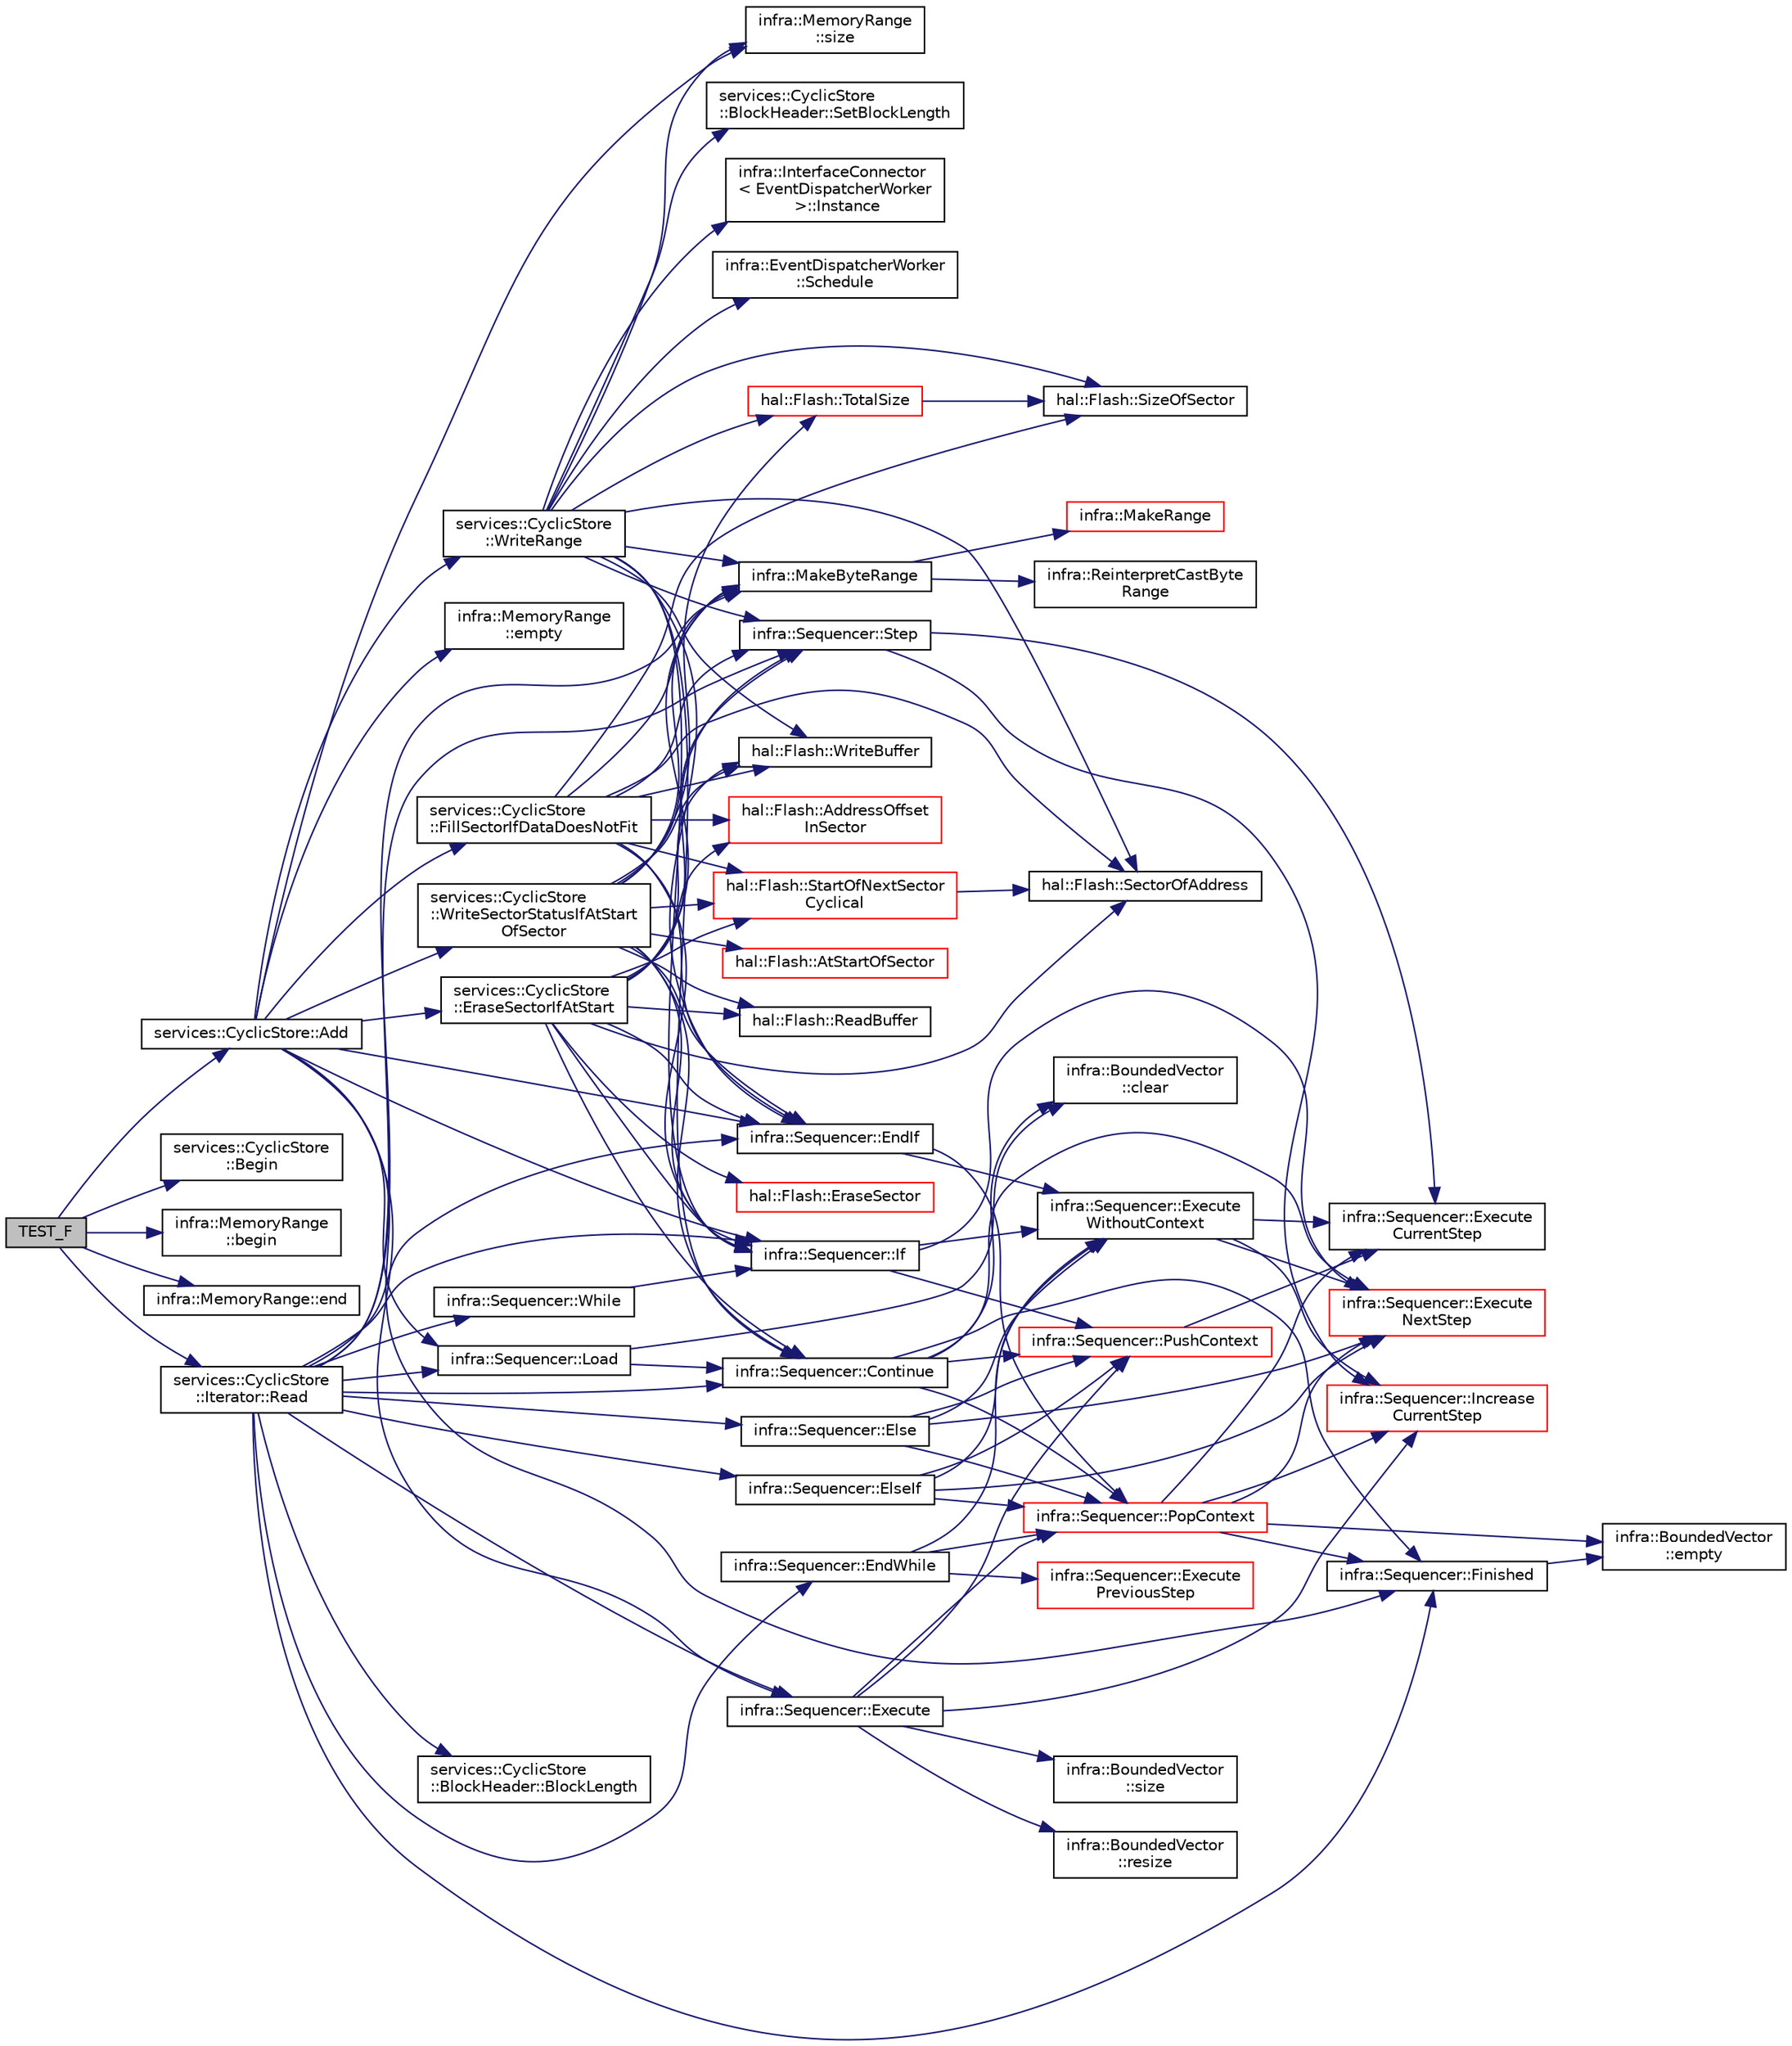 digraph "TEST_F"
{
 // INTERACTIVE_SVG=YES
  edge [fontname="Helvetica",fontsize="10",labelfontname="Helvetica",labelfontsize="10"];
  node [fontname="Helvetica",fontsize="10",shape=record];
  rankdir="LR";
  Node1050 [label="TEST_F",height=0.2,width=0.4,color="black", fillcolor="grey75", style="filled", fontcolor="black"];
  Node1050 -> Node1051 [color="midnightblue",fontsize="10",style="solid",fontname="Helvetica"];
  Node1051 [label="services::CyclicStore::Add",height=0.2,width=0.4,color="black", fillcolor="white", style="filled",URL="$d4/d36/classservices_1_1_cyclic_store.html#a6831a59811174b5a79616e69b555ef12"];
  Node1051 -> Node1052 [color="midnightblue",fontsize="10",style="solid",fontname="Helvetica"];
  Node1052 [label="infra::MemoryRange\l::empty",height=0.2,width=0.4,color="black", fillcolor="white", style="filled",URL="$d0/d6d/classinfra_1_1_memory_range.html#a0dc90caa282524ee9828bf8128e3a569"];
  Node1051 -> Node1053 [color="midnightblue",fontsize="10",style="solid",fontname="Helvetica"];
  Node1053 [label="infra::MemoryRange\l::size",height=0.2,width=0.4,color="black", fillcolor="white", style="filled",URL="$d0/d6d/classinfra_1_1_memory_range.html#ae8fbbf531d3696b6a64ac13385acdc66"];
  Node1051 -> Node1054 [color="midnightblue",fontsize="10",style="solid",fontname="Helvetica"];
  Node1054 [label="infra::Sequencer::Finished",height=0.2,width=0.4,color="black", fillcolor="white", style="filled",URL="$d8/dcc/classinfra_1_1_sequencer.html#aa8d62e488058da02b14a31017a33b199"];
  Node1054 -> Node1055 [color="midnightblue",fontsize="10",style="solid",fontname="Helvetica"];
  Node1055 [label="infra::BoundedVector\l::empty",height=0.2,width=0.4,color="black", fillcolor="white", style="filled",URL="$dc/de7/classinfra_1_1_bounded_vector.html#ab9477e08e53eb7d020fac8bd1d37fda7"];
  Node1051 -> Node1056 [color="midnightblue",fontsize="10",style="solid",fontname="Helvetica"];
  Node1056 [label="infra::Sequencer::Load",height=0.2,width=0.4,color="black", fillcolor="white", style="filled",URL="$d8/dcc/classinfra_1_1_sequencer.html#ade4e7fa24c5c9451ed375fe6c155f694"];
  Node1056 -> Node1057 [color="midnightblue",fontsize="10",style="solid",fontname="Helvetica"];
  Node1057 [label="infra::BoundedVector\l::clear",height=0.2,width=0.4,color="black", fillcolor="white", style="filled",URL="$dc/de7/classinfra_1_1_bounded_vector.html#a0d65fc52854eb5ee43419e451e3cd49a"];
  Node1056 -> Node1058 [color="midnightblue",fontsize="10",style="solid",fontname="Helvetica"];
  Node1058 [label="infra::Sequencer::Continue",height=0.2,width=0.4,color="black", fillcolor="white", style="filled",URL="$d8/dcc/classinfra_1_1_sequencer.html#a540855dbc1e4f39faed3b55ec7c947c0"];
  Node1058 -> Node1057 [color="midnightblue",fontsize="10",style="solid",fontname="Helvetica"];
  Node1058 -> Node1059 [color="midnightblue",fontsize="10",style="solid",fontname="Helvetica"];
  Node1059 [label="infra::Sequencer::PushContext",height=0.2,width=0.4,color="red", fillcolor="white", style="filled",URL="$d8/dcc/classinfra_1_1_sequencer.html#adb44b85c61f00faae6ca6ad1de6a7380"];
  Node1059 -> Node1060 [color="midnightblue",fontsize="10",style="solid",fontname="Helvetica"];
  Node1060 [label="infra::Sequencer::Execute\lCurrentStep",height=0.2,width=0.4,color="black", fillcolor="white", style="filled",URL="$d8/dcc/classinfra_1_1_sequencer.html#abfc36f76cfc75495f321bc6643826c98"];
  Node1058 -> Node1062 [color="midnightblue",fontsize="10",style="solid",fontname="Helvetica"];
  Node1062 [label="infra::Sequencer::PopContext",height=0.2,width=0.4,color="red", fillcolor="white", style="filled",URL="$d8/dcc/classinfra_1_1_sequencer.html#a5a0bb79e770ee68910377bcbd24f9c14"];
  Node1062 -> Node1060 [color="midnightblue",fontsize="10",style="solid",fontname="Helvetica"];
  Node1062 -> Node1054 [color="midnightblue",fontsize="10",style="solid",fontname="Helvetica"];
  Node1062 -> Node1064 [color="midnightblue",fontsize="10",style="solid",fontname="Helvetica"];
  Node1064 [label="infra::Sequencer::Execute\lNextStep",height=0.2,width=0.4,color="red", fillcolor="white", style="filled",URL="$d8/dcc/classinfra_1_1_sequencer.html#a144aefdee6184f0c01287ef64e4e588a"];
  Node1062 -> Node1055 [color="midnightblue",fontsize="10",style="solid",fontname="Helvetica"];
  Node1062 -> Node1066 [color="midnightblue",fontsize="10",style="solid",fontname="Helvetica"];
  Node1066 [label="infra::Sequencer::Increase\lCurrentStep",height=0.2,width=0.4,color="red", fillcolor="white", style="filled",URL="$d8/dcc/classinfra_1_1_sequencer.html#aa1da1c05382c54296fe23b30d6cf6cf8"];
  Node1058 -> Node1054 [color="midnightblue",fontsize="10",style="solid",fontname="Helvetica"];
  Node1058 -> Node1064 [color="midnightblue",fontsize="10",style="solid",fontname="Helvetica"];
  Node1051 -> Node1067 [color="midnightblue",fontsize="10",style="solid",fontname="Helvetica"];
  Node1067 [label="infra::Sequencer::If",height=0.2,width=0.4,color="black", fillcolor="white", style="filled",URL="$d8/dcc/classinfra_1_1_sequencer.html#a0e40d6564269650aee9417413f24dc10"];
  Node1067 -> Node1068 [color="midnightblue",fontsize="10",style="solid",fontname="Helvetica"];
  Node1068 [label="infra::Sequencer::Execute\lWithoutContext",height=0.2,width=0.4,color="black", fillcolor="white", style="filled",URL="$d8/dcc/classinfra_1_1_sequencer.html#a40c4a5d093bef3a87c982a01f528f4de"];
  Node1068 -> Node1060 [color="midnightblue",fontsize="10",style="solid",fontname="Helvetica"];
  Node1068 -> Node1064 [color="midnightblue",fontsize="10",style="solid",fontname="Helvetica"];
  Node1068 -> Node1066 [color="midnightblue",fontsize="10",style="solid",fontname="Helvetica"];
  Node1067 -> Node1064 [color="midnightblue",fontsize="10",style="solid",fontname="Helvetica"];
  Node1067 -> Node1059 [color="midnightblue",fontsize="10",style="solid",fontname="Helvetica"];
  Node1051 -> Node1069 [color="midnightblue",fontsize="10",style="solid",fontname="Helvetica"];
  Node1069 [label="services::CyclicStore\l::FillSectorIfDataDoesNotFit",height=0.2,width=0.4,color="black", fillcolor="white", style="filled",URL="$d4/d36/classservices_1_1_cyclic_store.html#abbfca86f746373ca05c917d087761080"];
  Node1069 -> Node1067 [color="midnightblue",fontsize="10",style="solid",fontname="Helvetica"];
  Node1069 -> Node1070 [color="midnightblue",fontsize="10",style="solid",fontname="Helvetica"];
  Node1070 [label="hal::Flash::AddressOffset\lInSector",height=0.2,width=0.4,color="red", fillcolor="white", style="filled",URL="$dd/d95/classhal_1_1_flash.html#a86b9f5311a7ab95c5a9524b1c2cc2953"];
  Node1069 -> Node1074 [color="midnightblue",fontsize="10",style="solid",fontname="Helvetica"];
  Node1074 [label="hal::Flash::SizeOfSector",height=0.2,width=0.4,color="black", fillcolor="white", style="filled",URL="$dd/d95/classhal_1_1_flash.html#aa68cb41a2cbe038e3bff43597665ff79"];
  Node1069 -> Node1073 [color="midnightblue",fontsize="10",style="solid",fontname="Helvetica"];
  Node1073 [label="hal::Flash::SectorOfAddress",height=0.2,width=0.4,color="black", fillcolor="white", style="filled",URL="$dd/d95/classhal_1_1_flash.html#a8fdc674c7384cdfb555cad2201848751"];
  Node1069 -> Node1075 [color="midnightblue",fontsize="10",style="solid",fontname="Helvetica"];
  Node1075 [label="infra::Sequencer::Step",height=0.2,width=0.4,color="black", fillcolor="white", style="filled",URL="$d8/dcc/classinfra_1_1_sequencer.html#abe6c94f65a82b03dde3e4e8fb85c9cdc"];
  Node1075 -> Node1060 [color="midnightblue",fontsize="10",style="solid",fontname="Helvetica"];
  Node1075 -> Node1066 [color="midnightblue",fontsize="10",style="solid",fontname="Helvetica"];
  Node1069 -> Node1076 [color="midnightblue",fontsize="10",style="solid",fontname="Helvetica"];
  Node1076 [label="hal::Flash::WriteBuffer",height=0.2,width=0.4,color="black", fillcolor="white", style="filled",URL="$dd/d95/classhal_1_1_flash.html#afe92eb7daa1043f56eac569140d018f9"];
  Node1069 -> Node1077 [color="midnightblue",fontsize="10",style="solid",fontname="Helvetica"];
  Node1077 [label="infra::MakeByteRange",height=0.2,width=0.4,color="black", fillcolor="white", style="filled",URL="$d0/de3/namespaceinfra.html#ae4478bf95f90ceb679642cb4180f205f"];
  Node1077 -> Node1078 [color="midnightblue",fontsize="10",style="solid",fontname="Helvetica"];
  Node1078 [label="infra::ReinterpretCastByte\lRange",height=0.2,width=0.4,color="black", fillcolor="white", style="filled",URL="$d0/de3/namespaceinfra.html#a74203fdf2e029d2667c7e4925092cc9a"];
  Node1077 -> Node1079 [color="midnightblue",fontsize="10",style="solid",fontname="Helvetica"];
  Node1079 [label="infra::MakeRange",height=0.2,width=0.4,color="red", fillcolor="white", style="filled",URL="$d0/de3/namespaceinfra.html#afe38b7d4318537de2f28b244211c4275"];
  Node1069 -> Node1082 [color="midnightblue",fontsize="10",style="solid",fontname="Helvetica"];
  Node1082 [label="hal::Flash::StartOfNextSector\lCyclical",height=0.2,width=0.4,color="red", fillcolor="white", style="filled",URL="$dd/d95/classhal_1_1_flash.html#a67f022a19e3b9afd315b82ed09a3f97b"];
  Node1082 -> Node1073 [color="midnightblue",fontsize="10",style="solid",fontname="Helvetica"];
  Node1069 -> Node1084 [color="midnightblue",fontsize="10",style="solid",fontname="Helvetica"];
  Node1084 [label="infra::Sequencer::EndIf",height=0.2,width=0.4,color="black", fillcolor="white", style="filled",URL="$d8/dcc/classinfra_1_1_sequencer.html#a1cb4cebfeb7a84298523d1e2f7f13432"];
  Node1084 -> Node1062 [color="midnightblue",fontsize="10",style="solid",fontname="Helvetica"];
  Node1084 -> Node1068 [color="midnightblue",fontsize="10",style="solid",fontname="Helvetica"];
  Node1051 -> Node1085 [color="midnightblue",fontsize="10",style="solid",fontname="Helvetica"];
  Node1085 [label="services::CyclicStore\l::EraseSectorIfAtStart",height=0.2,width=0.4,color="black", fillcolor="white", style="filled",URL="$d4/d36/classservices_1_1_cyclic_store.html#a9a8d58930d91d2606ce40f651da398bb"];
  Node1085 -> Node1067 [color="midnightblue",fontsize="10",style="solid",fontname="Helvetica"];
  Node1085 -> Node1070 [color="midnightblue",fontsize="10",style="solid",fontname="Helvetica"];
  Node1085 -> Node1075 [color="midnightblue",fontsize="10",style="solid",fontname="Helvetica"];
  Node1085 -> Node1086 [color="midnightblue",fontsize="10",style="solid",fontname="Helvetica"];
  Node1086 [label="hal::Flash::EraseSector",height=0.2,width=0.4,color="red", fillcolor="white", style="filled",URL="$dd/d95/classhal_1_1_flash.html#ad819eee6c50efb070b810d5e4467b48c"];
  Node1085 -> Node1073 [color="midnightblue",fontsize="10",style="solid",fontname="Helvetica"];
  Node1085 -> Node1058 [color="midnightblue",fontsize="10",style="solid",fontname="Helvetica"];
  Node1085 -> Node1088 [color="midnightblue",fontsize="10",style="solid",fontname="Helvetica"];
  Node1088 [label="hal::Flash::ReadBuffer",height=0.2,width=0.4,color="black", fillcolor="white", style="filled",URL="$dd/d95/classhal_1_1_flash.html#a5ab65baa666ed4c293c957a1545f997c"];
  Node1085 -> Node1077 [color="midnightblue",fontsize="10",style="solid",fontname="Helvetica"];
  Node1085 -> Node1082 [color="midnightblue",fontsize="10",style="solid",fontname="Helvetica"];
  Node1085 -> Node1076 [color="midnightblue",fontsize="10",style="solid",fontname="Helvetica"];
  Node1085 -> Node1084 [color="midnightblue",fontsize="10",style="solid",fontname="Helvetica"];
  Node1051 -> Node1089 [color="midnightblue",fontsize="10",style="solid",fontname="Helvetica"];
  Node1089 [label="services::CyclicStore\l::WriteSectorStatusIfAtStart\lOfSector",height=0.2,width=0.4,color="black", fillcolor="white", style="filled",URL="$d4/d36/classservices_1_1_cyclic_store.html#ad6ae3d3b0cade2999ee863bee7740db4"];
  Node1089 -> Node1067 [color="midnightblue",fontsize="10",style="solid",fontname="Helvetica"];
  Node1089 -> Node1090 [color="midnightblue",fontsize="10",style="solid",fontname="Helvetica"];
  Node1090 [label="hal::Flash::AtStartOfSector",height=0.2,width=0.4,color="red", fillcolor="white", style="filled",URL="$dd/d95/classhal_1_1_flash.html#a9c5d00aa660cfd96c69c5e6ac2b11b87"];
  Node1089 -> Node1075 [color="midnightblue",fontsize="10",style="solid",fontname="Helvetica"];
  Node1089 -> Node1088 [color="midnightblue",fontsize="10",style="solid",fontname="Helvetica"];
  Node1089 -> Node1077 [color="midnightblue",fontsize="10",style="solid",fontname="Helvetica"];
  Node1089 -> Node1082 [color="midnightblue",fontsize="10",style="solid",fontname="Helvetica"];
  Node1089 -> Node1058 [color="midnightblue",fontsize="10",style="solid",fontname="Helvetica"];
  Node1089 -> Node1076 [color="midnightblue",fontsize="10",style="solid",fontname="Helvetica"];
  Node1089 -> Node1084 [color="midnightblue",fontsize="10",style="solid",fontname="Helvetica"];
  Node1089 -> Node1091 [color="midnightblue",fontsize="10",style="solid",fontname="Helvetica"];
  Node1091 [label="hal::Flash::TotalSize",height=0.2,width=0.4,color="red", fillcolor="white", style="filled",URL="$dd/d95/classhal_1_1_flash.html#a0d43d3f246405a4d94e843182f3df687"];
  Node1091 -> Node1074 [color="midnightblue",fontsize="10",style="solid",fontname="Helvetica"];
  Node1051 -> Node1084 [color="midnightblue",fontsize="10",style="solid",fontname="Helvetica"];
  Node1051 -> Node1092 [color="midnightblue",fontsize="10",style="solid",fontname="Helvetica"];
  Node1092 [label="services::CyclicStore\l::WriteRange",height=0.2,width=0.4,color="black", fillcolor="white", style="filled",URL="$d4/d36/classservices_1_1_cyclic_store.html#a08dbba8a0aaac53dc54133f23475c423"];
  Node1092 -> Node1067 [color="midnightblue",fontsize="10",style="solid",fontname="Helvetica"];
  Node1092 -> Node1075 [color="midnightblue",fontsize="10",style="solid",fontname="Helvetica"];
  Node1092 -> Node1053 [color="midnightblue",fontsize="10",style="solid",fontname="Helvetica"];
  Node1092 -> Node1074 [color="midnightblue",fontsize="10",style="solid",fontname="Helvetica"];
  Node1092 -> Node1073 [color="midnightblue",fontsize="10",style="solid",fontname="Helvetica"];
  Node1092 -> Node1076 [color="midnightblue",fontsize="10",style="solid",fontname="Helvetica"];
  Node1092 -> Node1077 [color="midnightblue",fontsize="10",style="solid",fontname="Helvetica"];
  Node1092 -> Node1093 [color="midnightblue",fontsize="10",style="solid",fontname="Helvetica"];
  Node1093 [label="services::CyclicStore\l::BlockHeader::SetBlockLength",height=0.2,width=0.4,color="black", fillcolor="white", style="filled",URL="$d8/d0b/structservices_1_1_cyclic_store_1_1_block_header.html#a23a18a952d7937a450b379614c31be35"];
  Node1092 -> Node1084 [color="midnightblue",fontsize="10",style="solid",fontname="Helvetica"];
  Node1092 -> Node1058 [color="midnightblue",fontsize="10",style="solid",fontname="Helvetica"];
  Node1092 -> Node1091 [color="midnightblue",fontsize="10",style="solid",fontname="Helvetica"];
  Node1092 -> Node1094 [color="midnightblue",fontsize="10",style="solid",fontname="Helvetica"];
  Node1094 [label="infra::InterfaceConnector\l\< EventDispatcherWorker\l \>::Instance",height=0.2,width=0.4,color="black", fillcolor="white", style="filled",URL="$d3/d0e/classinfra_1_1_interface_connector.html#aed1d9e952d3d0dfa68e59ee4e868b380"];
  Node1092 -> Node1095 [color="midnightblue",fontsize="10",style="solid",fontname="Helvetica"];
  Node1095 [label="infra::EventDispatcherWorker\l::Schedule",height=0.2,width=0.4,color="black", fillcolor="white", style="filled",URL="$d7/d34/classinfra_1_1_event_dispatcher_worker.html#a5922b8fd5101b15f20b639fcd11fa272"];
  Node1051 -> Node1096 [color="midnightblue",fontsize="10",style="solid",fontname="Helvetica"];
  Node1096 [label="infra::Sequencer::Execute",height=0.2,width=0.4,color="black", fillcolor="white", style="filled",URL="$d8/dcc/classinfra_1_1_sequencer.html#a98e466d1ab1c7c738b4b7b6d79667132"];
  Node1096 -> Node1097 [color="midnightblue",fontsize="10",style="solid",fontname="Helvetica"];
  Node1097 [label="infra::BoundedVector\l::size",height=0.2,width=0.4,color="black", fillcolor="white", style="filled",URL="$dc/de7/classinfra_1_1_bounded_vector.html#a605f344af39e74f48bb205c86f57b5da"];
  Node1096 -> Node1098 [color="midnightblue",fontsize="10",style="solid",fontname="Helvetica"];
  Node1098 [label="infra::BoundedVector\l::resize",height=0.2,width=0.4,color="black", fillcolor="white", style="filled",URL="$dc/de7/classinfra_1_1_bounded_vector.html#afa10f6004fa9f862b5e1609b29a32a19"];
  Node1096 -> Node1059 [color="midnightblue",fontsize="10",style="solid",fontname="Helvetica"];
  Node1096 -> Node1062 [color="midnightblue",fontsize="10",style="solid",fontname="Helvetica"];
  Node1096 -> Node1066 [color="midnightblue",fontsize="10",style="solid",fontname="Helvetica"];
  Node1050 -> Node1099 [color="midnightblue",fontsize="10",style="solid",fontname="Helvetica"];
  Node1099 [label="services::CyclicStore\l::Begin",height=0.2,width=0.4,color="black", fillcolor="white", style="filled",URL="$d4/d36/classservices_1_1_cyclic_store.html#a0b1c01e3c97a02e55eeba72c51f64d87"];
  Node1050 -> Node1100 [color="midnightblue",fontsize="10",style="solid",fontname="Helvetica"];
  Node1100 [label="infra::MemoryRange\l::begin",height=0.2,width=0.4,color="black", fillcolor="white", style="filled",URL="$d0/d6d/classinfra_1_1_memory_range.html#a7a83ceae17802af5ecebfb9557912ece"];
  Node1050 -> Node1101 [color="midnightblue",fontsize="10",style="solid",fontname="Helvetica"];
  Node1101 [label="infra::MemoryRange::end",height=0.2,width=0.4,color="black", fillcolor="white", style="filled",URL="$d0/d6d/classinfra_1_1_memory_range.html#a1be4daa094045e4e3bff3b2748646c12"];
  Node1050 -> Node1102 [color="midnightblue",fontsize="10",style="solid",fontname="Helvetica"];
  Node1102 [label="services::CyclicStore\l::Iterator::Read",height=0.2,width=0.4,color="black", fillcolor="white", style="filled",URL="$d8/d2e/classservices_1_1_cyclic_store_1_1_iterator.html#a381735d4db303d7075fb985d38620026"];
  Node1102 -> Node1054 [color="midnightblue",fontsize="10",style="solid",fontname="Helvetica"];
  Node1102 -> Node1056 [color="midnightblue",fontsize="10",style="solid",fontname="Helvetica"];
  Node1102 -> Node1103 [color="midnightblue",fontsize="10",style="solid",fontname="Helvetica"];
  Node1103 [label="infra::Sequencer::While",height=0.2,width=0.4,color="black", fillcolor="white", style="filled",URL="$d8/dcc/classinfra_1_1_sequencer.html#afc41c4a19e4ea4741222953cd5b3db33"];
  Node1103 -> Node1067 [color="midnightblue",fontsize="10",style="solid",fontname="Helvetica"];
  Node1102 -> Node1075 [color="midnightblue",fontsize="10",style="solid",fontname="Helvetica"];
  Node1102 -> Node1077 [color="midnightblue",fontsize="10",style="solid",fontname="Helvetica"];
  Node1102 -> Node1058 [color="midnightblue",fontsize="10",style="solid",fontname="Helvetica"];
  Node1102 -> Node1067 [color="midnightblue",fontsize="10",style="solid",fontname="Helvetica"];
  Node1102 -> Node1104 [color="midnightblue",fontsize="10",style="solid",fontname="Helvetica"];
  Node1104 [label="services::CyclicStore\l::BlockHeader::BlockLength",height=0.2,width=0.4,color="black", fillcolor="white", style="filled",URL="$d8/d0b/structservices_1_1_cyclic_store_1_1_block_header.html#a1766a5219fa4d204ef811649872a2938"];
  Node1102 -> Node1105 [color="midnightblue",fontsize="10",style="solid",fontname="Helvetica"];
  Node1105 [label="infra::Sequencer::Else",height=0.2,width=0.4,color="black", fillcolor="white", style="filled",URL="$d8/dcc/classinfra_1_1_sequencer.html#af97f536321810ac342fe6cb6e8eb8533"];
  Node1105 -> Node1062 [color="midnightblue",fontsize="10",style="solid",fontname="Helvetica"];
  Node1105 -> Node1068 [color="midnightblue",fontsize="10",style="solid",fontname="Helvetica"];
  Node1105 -> Node1064 [color="midnightblue",fontsize="10",style="solid",fontname="Helvetica"];
  Node1105 -> Node1059 [color="midnightblue",fontsize="10",style="solid",fontname="Helvetica"];
  Node1102 -> Node1096 [color="midnightblue",fontsize="10",style="solid",fontname="Helvetica"];
  Node1102 -> Node1084 [color="midnightblue",fontsize="10",style="solid",fontname="Helvetica"];
  Node1102 -> Node1106 [color="midnightblue",fontsize="10",style="solid",fontname="Helvetica"];
  Node1106 [label="infra::Sequencer::ElseIf",height=0.2,width=0.4,color="black", fillcolor="white", style="filled",URL="$d8/dcc/classinfra_1_1_sequencer.html#a054b562edafabb754729f6ab45eb8c9d"];
  Node1106 -> Node1062 [color="midnightblue",fontsize="10",style="solid",fontname="Helvetica"];
  Node1106 -> Node1068 [color="midnightblue",fontsize="10",style="solid",fontname="Helvetica"];
  Node1106 -> Node1064 [color="midnightblue",fontsize="10",style="solid",fontname="Helvetica"];
  Node1106 -> Node1059 [color="midnightblue",fontsize="10",style="solid",fontname="Helvetica"];
  Node1102 -> Node1107 [color="midnightblue",fontsize="10",style="solid",fontname="Helvetica"];
  Node1107 [label="infra::Sequencer::EndWhile",height=0.2,width=0.4,color="black", fillcolor="white", style="filled",URL="$d8/dcc/classinfra_1_1_sequencer.html#a44c59b0dc536d34b809bd4504e3f1a8b"];
  Node1107 -> Node1062 [color="midnightblue",fontsize="10",style="solid",fontname="Helvetica"];
  Node1107 -> Node1068 [color="midnightblue",fontsize="10",style="solid",fontname="Helvetica"];
  Node1107 -> Node1108 [color="midnightblue",fontsize="10",style="solid",fontname="Helvetica"];
  Node1108 [label="infra::Sequencer::Execute\lPreviousStep",height=0.2,width=0.4,color="red", fillcolor="white", style="filled",URL="$d8/dcc/classinfra_1_1_sequencer.html#a9654eb285041dab54e3f0e47b79a53dc"];
}
